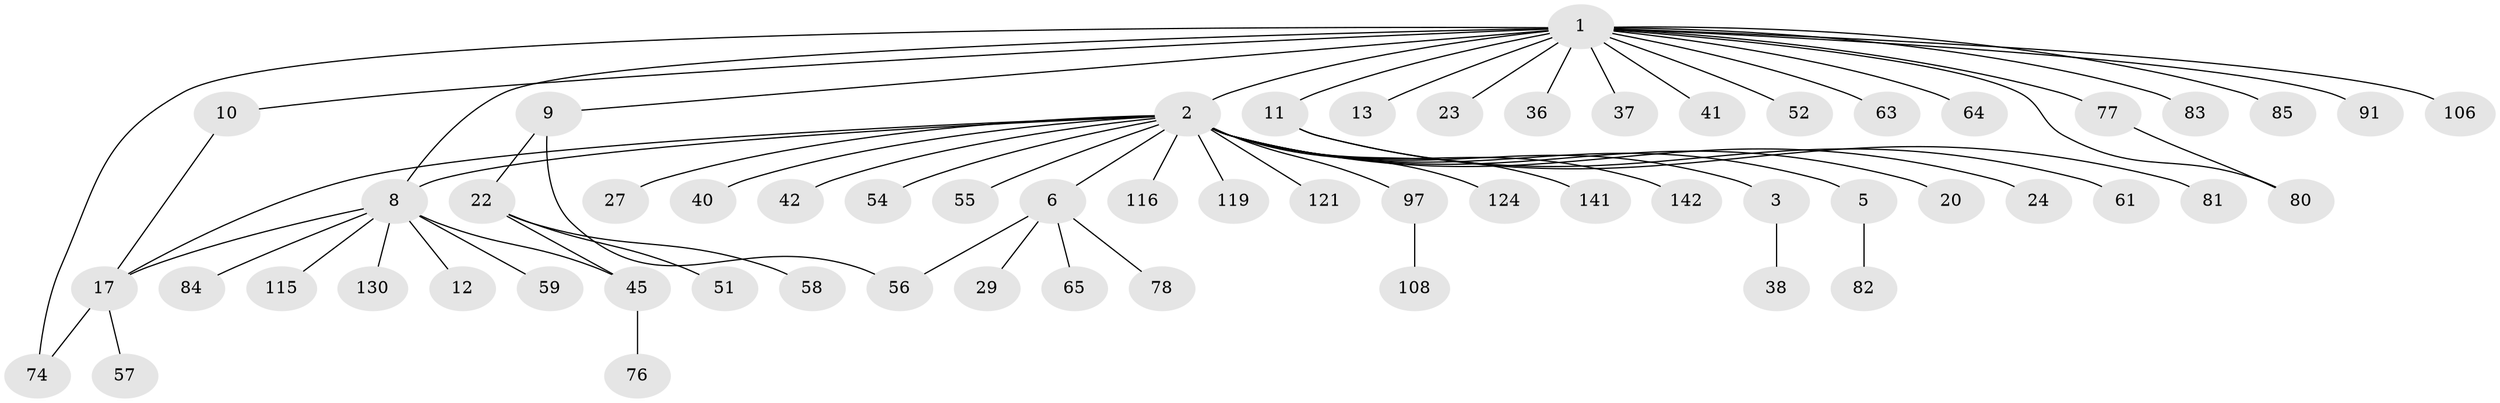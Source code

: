 // original degree distribution, {13: 0.006756756756756757, 23: 0.006756756756756757, 3: 0.08783783783783784, 12: 0.006756756756756757, 2: 0.23648648648648649, 5: 0.02027027027027027, 1: 0.5608108108108109, 9: 0.006756756756756757, 6: 0.013513513513513514, 7: 0.013513513513513514, 4: 0.04054054054054054}
// Generated by graph-tools (version 1.1) at 2025/18/03/04/25 18:18:12]
// undirected, 59 vertices, 65 edges
graph export_dot {
graph [start="1"]
  node [color=gray90,style=filled];
  1 [super="+14+4"];
  2 [super="+16+15+30"];
  3 [super="+7"];
  5;
  6;
  8 [super="+18+43+138+32"];
  9 [super="+39+21"];
  10 [super="+19+101+136+148"];
  11 [super="+25+34+120+28"];
  12;
  13;
  17 [super="+73+26+137+127"];
  20;
  22 [super="+44+62"];
  23 [super="+109"];
  24 [super="+79+60"];
  27 [super="+96"];
  29 [super="+89"];
  36 [super="+135+111+53+66"];
  37 [super="+75"];
  38 [super="+128"];
  40 [super="+71+132"];
  41;
  42 [super="+46"];
  45 [super="+49+112"];
  51 [super="+113"];
  52 [super="+131"];
  54;
  55;
  56 [super="+68+110+95+123+129+98"];
  57;
  58;
  59;
  61;
  63;
  64;
  65 [super="+117"];
  74 [super="+114"];
  76;
  77 [super="+105"];
  78;
  80 [super="+125+102+86"];
  81;
  82;
  83;
  84;
  85;
  91 [super="+103"];
  97 [super="+133+100"];
  106;
  108;
  115;
  116 [super="+143"];
  119 [super="+144"];
  121;
  124;
  130;
  141;
  142;
  1 -- 2 [weight=2];
  1 -- 10;
  1 -- 23;
  1 -- 37;
  1 -- 41;
  1 -- 63;
  1 -- 64;
  1 -- 77;
  1 -- 85;
  1 -- 91;
  1 -- 8 [weight=2];
  1 -- 36;
  1 -- 9;
  1 -- 74;
  1 -- 11;
  1 -- 106;
  1 -- 13;
  1 -- 80;
  1 -- 83;
  1 -- 52;
  2 -- 3;
  2 -- 5;
  2 -- 6;
  2 -- 17;
  2 -- 20;
  2 -- 24;
  2 -- 27;
  2 -- 40;
  2 -- 42;
  2 -- 54;
  2 -- 55;
  2 -- 97;
  2 -- 116;
  2 -- 119;
  2 -- 121;
  2 -- 124;
  2 -- 141;
  2 -- 142;
  2 -- 8;
  3 -- 38;
  5 -- 82;
  6 -- 29;
  6 -- 56;
  6 -- 65;
  6 -- 78;
  8 -- 12;
  8 -- 59;
  8 -- 17;
  8 -- 115;
  8 -- 84;
  8 -- 45;
  8 -- 130;
  9 -- 22;
  9 -- 56;
  10 -- 17;
  11 -- 61;
  11 -- 81;
  17 -- 74;
  17 -- 57;
  22 -- 51;
  22 -- 58;
  22 -- 45;
  45 -- 76;
  77 -- 80;
  97 -- 108;
}
